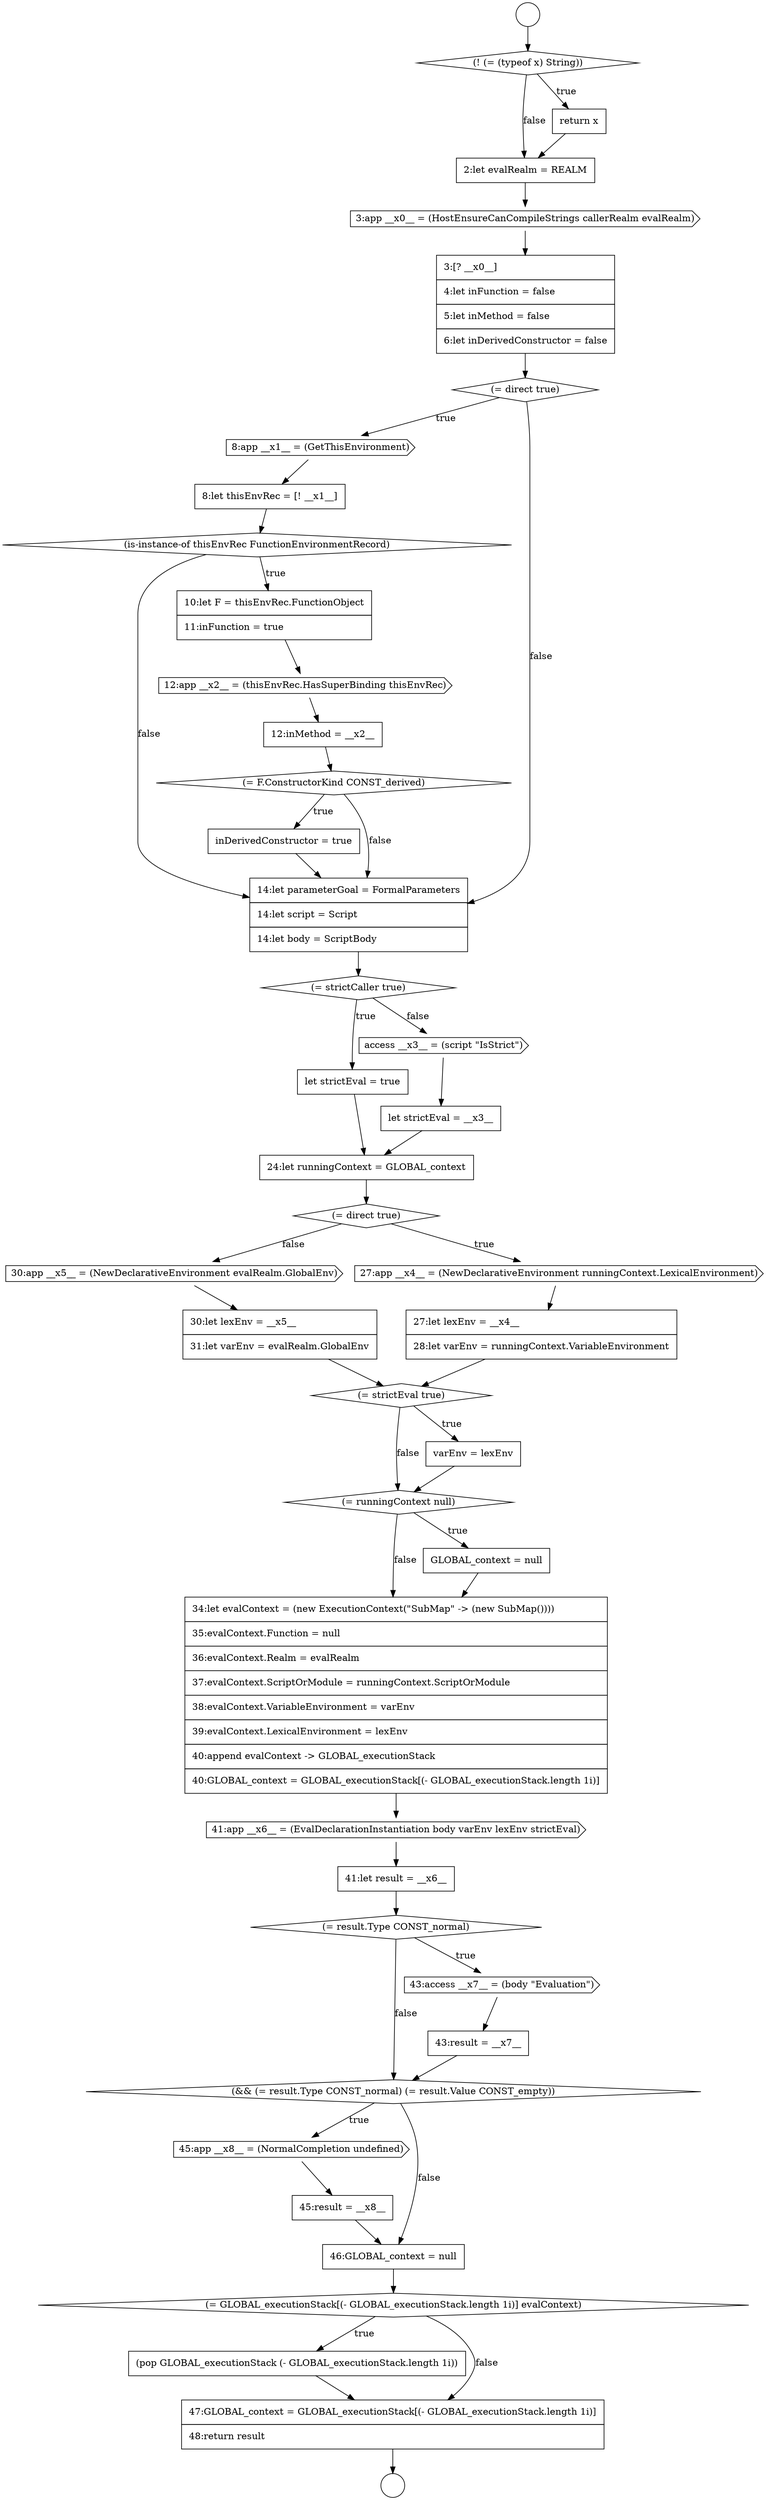 digraph {
  node0 [shape=circle label=" " color="black" fillcolor="white" style=filled]
  node5 [shape=cds, label=<<font color="black">3:app __x0__ = (HostEnsureCanCompileStrings callerRealm evalRealm)</font>> color="black" fillcolor="white" style=filled]
  node10 [shape=diamond, label=<<font color="black">(is-instance-of thisEnvRec FunctionEnvironmentRecord)</font>> color="black" fillcolor="white" style=filled]
  node14 [shape=diamond, label=<<font color="black">(= F.ConstructorKind CONST_derived)</font>> color="black" fillcolor="white" style=filled]
  node1 [shape=circle label=" " color="black" fillcolor="white" style=filled]
  node6 [shape=none, margin=0, label=<<font color="black">
    <table border="0" cellborder="1" cellspacing="0" cellpadding="10">
      <tr><td align="left">3:[? __x0__]</td></tr>
      <tr><td align="left">4:let inFunction = false</td></tr>
      <tr><td align="left">5:let inMethod = false</td></tr>
      <tr><td align="left">6:let inDerivedConstructor = false</td></tr>
    </table>
  </font>> color="black" fillcolor="white" style=filled]
  node9 [shape=none, margin=0, label=<<font color="black">
    <table border="0" cellborder="1" cellspacing="0" cellpadding="10">
      <tr><td align="left">8:let thisEnvRec = [! __x1__]</td></tr>
    </table>
  </font>> color="black" fillcolor="white" style=filled]
  node2 [shape=diamond, label=<<font color="black">(! (= (typeof x) String))</font>> color="black" fillcolor="white" style=filled]
  node12 [shape=cds, label=<<font color="black">12:app __x2__ = (thisEnvRec.HasSuperBinding thisEnvRec)</font>> color="black" fillcolor="white" style=filled]
  node18 [shape=none, margin=0, label=<<font color="black">
    <table border="0" cellborder="1" cellspacing="0" cellpadding="10">
      <tr><td align="left">let strictEval = true</td></tr>
    </table>
  </font>> color="black" fillcolor="white" style=filled]
  node8 [shape=cds, label=<<font color="black">8:app __x1__ = (GetThisEnvironment)</font>> color="black" fillcolor="white" style=filled]
  node4 [shape=none, margin=0, label=<<font color="black">
    <table border="0" cellborder="1" cellspacing="0" cellpadding="10">
      <tr><td align="left">2:let evalRealm = REALM</td></tr>
    </table>
  </font>> color="black" fillcolor="white" style=filled]
  node15 [shape=none, margin=0, label=<<font color="black">
    <table border="0" cellborder="1" cellspacing="0" cellpadding="10">
      <tr><td align="left">inDerivedConstructor = true</td></tr>
    </table>
  </font>> color="black" fillcolor="white" style=filled]
  node42 [shape=none, margin=0, label=<<font color="black">
    <table border="0" cellborder="1" cellspacing="0" cellpadding="10">
      <tr><td align="left">(pop GLOBAL_executionStack (- GLOBAL_executionStack.length 1i))</td></tr>
    </table>
  </font>> color="black" fillcolor="white" style=filled]
  node24 [shape=none, margin=0, label=<<font color="black">
    <table border="0" cellborder="1" cellspacing="0" cellpadding="10">
      <tr><td align="left">27:let lexEnv = __x4__</td></tr>
      <tr><td align="left">28:let varEnv = runningContext.VariableEnvironment</td></tr>
    </table>
  </font>> color="black" fillcolor="white" style=filled]
  node37 [shape=diamond, label=<<font color="black">(&amp;&amp; (= result.Type CONST_normal) (= result.Value CONST_empty))</font>> color="black" fillcolor="white" style=filled]
  node25 [shape=cds, label=<<font color="black">30:app __x5__ = (NewDeclarativeEnvironment evalRealm.GlobalEnv)</font>> color="black" fillcolor="white" style=filled]
  node20 [shape=none, margin=0, label=<<font color="black">
    <table border="0" cellborder="1" cellspacing="0" cellpadding="10">
      <tr><td align="left">let strictEval = __x3__</td></tr>
    </table>
  </font>> color="black" fillcolor="white" style=filled]
  node29 [shape=diamond, label=<<font color="black">(= runningContext null)</font>> color="black" fillcolor="white" style=filled]
  node21 [shape=none, margin=0, label=<<font color="black">
    <table border="0" cellborder="1" cellspacing="0" cellpadding="10">
      <tr><td align="left">24:let runningContext = GLOBAL_context</td></tr>
    </table>
  </font>> color="black" fillcolor="white" style=filled]
  node33 [shape=none, margin=0, label=<<font color="black">
    <table border="0" cellborder="1" cellspacing="0" cellpadding="10">
      <tr><td align="left">41:let result = __x6__</td></tr>
    </table>
  </font>> color="black" fillcolor="white" style=filled]
  node28 [shape=none, margin=0, label=<<font color="black">
    <table border="0" cellborder="1" cellspacing="0" cellpadding="10">
      <tr><td align="left">varEnv = lexEnv</td></tr>
    </table>
  </font>> color="black" fillcolor="white" style=filled]
  node38 [shape=cds, label=<<font color="black">45:app __x8__ = (NormalCompletion undefined)</font>> color="black" fillcolor="white" style=filled]
  node13 [shape=none, margin=0, label=<<font color="black">
    <table border="0" cellborder="1" cellspacing="0" cellpadding="10">
      <tr><td align="left">12:inMethod = __x2__</td></tr>
    </table>
  </font>> color="black" fillcolor="white" style=filled]
  node41 [shape=diamond, label=<<font color="black">(= GLOBAL_executionStack[(- GLOBAL_executionStack.length 1i)] evalContext)</font>> color="black" fillcolor="white" style=filled]
  node17 [shape=diamond, label=<<font color="black">(= strictCaller true)</font>> color="black" fillcolor="white" style=filled]
  node32 [shape=cds, label=<<font color="black">41:app __x6__ = (EvalDeclarationInstantiation body varEnv lexEnv strictEval)</font>> color="black" fillcolor="white" style=filled]
  node34 [shape=diamond, label=<<font color="black">(= result.Type CONST_normal)</font>> color="black" fillcolor="white" style=filled]
  node22 [shape=diamond, label=<<font color="black">(= direct true)</font>> color="black" fillcolor="white" style=filled]
  node27 [shape=diamond, label=<<font color="black">(= strictEval true)</font>> color="black" fillcolor="white" style=filled]
  node7 [shape=diamond, label=<<font color="black">(= direct true)</font>> color="black" fillcolor="white" style=filled]
  node39 [shape=none, margin=0, label=<<font color="black">
    <table border="0" cellborder="1" cellspacing="0" cellpadding="10">
      <tr><td align="left">45:result = __x8__</td></tr>
    </table>
  </font>> color="black" fillcolor="white" style=filled]
  node3 [shape=none, margin=0, label=<<font color="black">
    <table border="0" cellborder="1" cellspacing="0" cellpadding="10">
      <tr><td align="left">return x</td></tr>
    </table>
  </font>> color="black" fillcolor="white" style=filled]
  node35 [shape=cds, label=<<font color="black">43:access __x7__ = (body &quot;Evaluation&quot;)</font>> color="black" fillcolor="white" style=filled]
  node16 [shape=none, margin=0, label=<<font color="black">
    <table border="0" cellborder="1" cellspacing="0" cellpadding="10">
      <tr><td align="left">14:let parameterGoal = FormalParameters</td></tr>
      <tr><td align="left">14:let script = Script</td></tr>
      <tr><td align="left">14:let body = ScriptBody</td></tr>
    </table>
  </font>> color="black" fillcolor="white" style=filled]
  node31 [shape=none, margin=0, label=<<font color="black">
    <table border="0" cellborder="1" cellspacing="0" cellpadding="10">
      <tr><td align="left">34:let evalContext = (new ExecutionContext(&quot;SubMap&quot; -&gt; (new SubMap())))</td></tr>
      <tr><td align="left">35:evalContext.Function = null</td></tr>
      <tr><td align="left">36:evalContext.Realm = evalRealm</td></tr>
      <tr><td align="left">37:evalContext.ScriptOrModule = runningContext.ScriptOrModule</td></tr>
      <tr><td align="left">38:evalContext.VariableEnvironment = varEnv</td></tr>
      <tr><td align="left">39:evalContext.LexicalEnvironment = lexEnv</td></tr>
      <tr><td align="left">40:append evalContext -&gt; GLOBAL_executionStack</td></tr>
      <tr><td align="left">40:GLOBAL_context = GLOBAL_executionStack[(- GLOBAL_executionStack.length 1i)]</td></tr>
    </table>
  </font>> color="black" fillcolor="white" style=filled]
  node11 [shape=none, margin=0, label=<<font color="black">
    <table border="0" cellborder="1" cellspacing="0" cellpadding="10">
      <tr><td align="left">10:let F = thisEnvRec.FunctionObject</td></tr>
      <tr><td align="left">11:inFunction = true</td></tr>
    </table>
  </font>> color="black" fillcolor="white" style=filled]
  node43 [shape=none, margin=0, label=<<font color="black">
    <table border="0" cellborder="1" cellspacing="0" cellpadding="10">
      <tr><td align="left">47:GLOBAL_context = GLOBAL_executionStack[(- GLOBAL_executionStack.length 1i)]</td></tr>
      <tr><td align="left">48:return result</td></tr>
    </table>
  </font>> color="black" fillcolor="white" style=filled]
  node40 [shape=none, margin=0, label=<<font color="black">
    <table border="0" cellborder="1" cellspacing="0" cellpadding="10">
      <tr><td align="left">46:GLOBAL_context = null</td></tr>
    </table>
  </font>> color="black" fillcolor="white" style=filled]
  node26 [shape=none, margin=0, label=<<font color="black">
    <table border="0" cellborder="1" cellspacing="0" cellpadding="10">
      <tr><td align="left">30:let lexEnv = __x5__</td></tr>
      <tr><td align="left">31:let varEnv = evalRealm.GlobalEnv</td></tr>
    </table>
  </font>> color="black" fillcolor="white" style=filled]
  node23 [shape=cds, label=<<font color="black">27:app __x4__ = (NewDeclarativeEnvironment runningContext.LexicalEnvironment)</font>> color="black" fillcolor="white" style=filled]
  node36 [shape=none, margin=0, label=<<font color="black">
    <table border="0" cellborder="1" cellspacing="0" cellpadding="10">
      <tr><td align="left">43:result = __x7__</td></tr>
    </table>
  </font>> color="black" fillcolor="white" style=filled]
  node30 [shape=none, margin=0, label=<<font color="black">
    <table border="0" cellborder="1" cellspacing="0" cellpadding="10">
      <tr><td align="left">GLOBAL_context = null</td></tr>
    </table>
  </font>> color="black" fillcolor="white" style=filled]
  node19 [shape=cds, label=<<font color="black">access __x3__ = (script &quot;IsStrict&quot;)</font>> color="black" fillcolor="white" style=filled]
  node28 -> node29 [ color="black"]
  node15 -> node16 [ color="black"]
  node11 -> node12 [ color="black"]
  node12 -> node13 [ color="black"]
  node0 -> node2 [ color="black"]
  node9 -> node10 [ color="black"]
  node41 -> node42 [label=<<font color="black">true</font>> color="black"]
  node41 -> node43 [label=<<font color="black">false</font>> color="black"]
  node4 -> node5 [ color="black"]
  node20 -> node21 [ color="black"]
  node43 -> node1 [ color="black"]
  node29 -> node30 [label=<<font color="black">true</font>> color="black"]
  node29 -> node31 [label=<<font color="black">false</font>> color="black"]
  node38 -> node39 [ color="black"]
  node32 -> node33 [ color="black"]
  node5 -> node6 [ color="black"]
  node3 -> node4 [ color="black"]
  node39 -> node40 [ color="black"]
  node42 -> node43 [ color="black"]
  node19 -> node20 [ color="black"]
  node13 -> node14 [ color="black"]
  node35 -> node36 [ color="black"]
  node22 -> node23 [label=<<font color="black">true</font>> color="black"]
  node22 -> node25 [label=<<font color="black">false</font>> color="black"]
  node10 -> node11 [label=<<font color="black">true</font>> color="black"]
  node10 -> node16 [label=<<font color="black">false</font>> color="black"]
  node36 -> node37 [ color="black"]
  node2 -> node3 [label=<<font color="black">true</font>> color="black"]
  node2 -> node4 [label=<<font color="black">false</font>> color="black"]
  node6 -> node7 [ color="black"]
  node23 -> node24 [ color="black"]
  node31 -> node32 [ color="black"]
  node40 -> node41 [ color="black"]
  node30 -> node31 [ color="black"]
  node37 -> node38 [label=<<font color="black">true</font>> color="black"]
  node37 -> node40 [label=<<font color="black">false</font>> color="black"]
  node26 -> node27 [ color="black"]
  node27 -> node28 [label=<<font color="black">true</font>> color="black"]
  node27 -> node29 [label=<<font color="black">false</font>> color="black"]
  node18 -> node21 [ color="black"]
  node25 -> node26 [ color="black"]
  node8 -> node9 [ color="black"]
  node21 -> node22 [ color="black"]
  node24 -> node27 [ color="black"]
  node16 -> node17 [ color="black"]
  node7 -> node8 [label=<<font color="black">true</font>> color="black"]
  node7 -> node16 [label=<<font color="black">false</font>> color="black"]
  node33 -> node34 [ color="black"]
  node14 -> node15 [label=<<font color="black">true</font>> color="black"]
  node14 -> node16 [label=<<font color="black">false</font>> color="black"]
  node17 -> node18 [label=<<font color="black">true</font>> color="black"]
  node17 -> node19 [label=<<font color="black">false</font>> color="black"]
  node34 -> node35 [label=<<font color="black">true</font>> color="black"]
  node34 -> node37 [label=<<font color="black">false</font>> color="black"]
}
